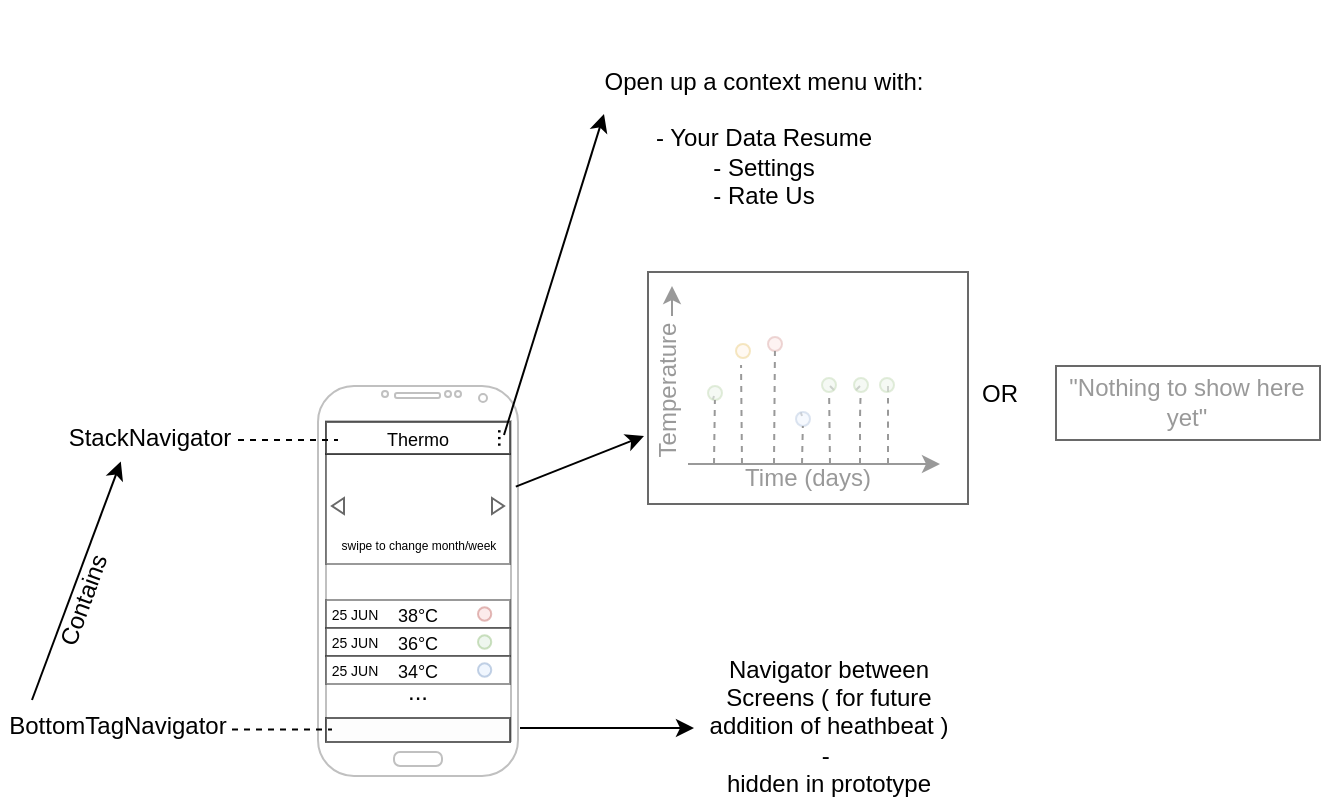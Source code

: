 <mxfile version="13.0.1" type="github"><diagram id="mLQhWHwgsynGwpJYqZG6" name="Page-1"><mxGraphModel dx="1185" dy="562" grid="0" gridSize="10" guides="1" tooltips="1" connect="1" arrows="1" fold="1" page="1" pageScale="1" pageWidth="827" pageHeight="1169" math="0" shadow="0"><root><mxCell id="0"/><mxCell id="1" parent="0"/><mxCell id="gZWs7qOVt0kRaDehl1xJ-1" value="" style="verticalLabelPosition=bottom;verticalAlign=top;html=1;shadow=0;dashed=0;strokeWidth=1;shape=mxgraph.android.phone2;strokeColor=#c0c0c0;" vertex="1" parent="1"><mxGeometry x="168" y="193" width="100" height="195" as="geometry"/></mxCell><mxCell id="gZWs7qOVt0kRaDehl1xJ-8" value="" style="rounded=0;whiteSpace=wrap;html=1;opacity=40;" vertex="1" parent="1"><mxGeometry x="172" y="227" width="92" height="55" as="geometry"/></mxCell><mxCell id="gZWs7qOVt0kRaDehl1xJ-9" value="" style="shape=image;html=1;verticalAlign=top;verticalLabelPosition=bottom;labelBackgroundColor=#ffffff;imageAspect=0;aspect=fixed;image=https://cdn2.iconfinder.com/data/icons/seo-flat-6/128/12_SEO_Benchmark-128.png" vertex="1" parent="1"><mxGeometry x="200.5" y="230" width="35" height="35" as="geometry"/></mxCell><mxCell id="gZWs7qOVt0kRaDehl1xJ-11" value="" style="group;fillColor=#FCFCFC;strokeColor=none;fontColor=#333333;" vertex="1" connectable="0" parent="1"><mxGeometry x="172" y="359" width="92" height="12" as="geometry"/></mxCell><mxCell id="gZWs7qOVt0kRaDehl1xJ-3" value="" style="rounded=0;whiteSpace=wrap;html=1;opacity=60;fillColor=#FFFFFF;" vertex="1" parent="gZWs7qOVt0kRaDehl1xJ-11"><mxGeometry width="92" height="12" as="geometry"/></mxCell><mxCell id="gZWs7qOVt0kRaDehl1xJ-4" value="" style="shape=image;html=1;verticalAlign=top;verticalLabelPosition=bottom;labelBackgroundColor=#ffffff;imageAspect=0;aspect=fixed;image=https://cdn1.iconfinder.com/data/icons/hawcons/32/700313-icon-70-thermometer-three-quarters-128.png" vertex="1" parent="gZWs7qOVt0kRaDehl1xJ-11"><mxGeometry x="40" y="1.2" width="9.6" height="9.6" as="geometry"/></mxCell><mxCell id="gZWs7qOVt0kRaDehl1xJ-16" value="" style="group" vertex="1" connectable="0" parent="1"><mxGeometry x="172" y="300" width="92" height="14" as="geometry"/></mxCell><mxCell id="gZWs7qOVt0kRaDehl1xJ-10" value="&lt;font style=&quot;font-size: 9px ; line-height: 100%&quot;&gt;38°C&lt;/font&gt;" style="rounded=0;whiteSpace=wrap;html=1;opacity=40;" vertex="1" parent="gZWs7qOVt0kRaDehl1xJ-16"><mxGeometry width="92" height="14" as="geometry"/></mxCell><mxCell id="gZWs7qOVt0kRaDehl1xJ-13" value="&lt;font style=&quot;font-size: 7px&quot;&gt;25 JUN&lt;/font&gt;" style="text;html=1;strokeColor=none;fillColor=none;align=center;verticalAlign=middle;whiteSpace=wrap;rounded=0;opacity=40;" vertex="1" parent="gZWs7qOVt0kRaDehl1xJ-16"><mxGeometry y="1.474" width="29.4" height="8.842" as="geometry"/></mxCell><mxCell id="gZWs7qOVt0kRaDehl1xJ-14" value="" style="ellipse;whiteSpace=wrap;html=1;aspect=fixed;strokeColor=#b85450;opacity=40;fillColor=#f8cecc;" vertex="1" parent="gZWs7qOVt0kRaDehl1xJ-16"><mxGeometry x="76" y="3.684" width="6.632" height="6.632" as="geometry"/></mxCell><mxCell id="gZWs7qOVt0kRaDehl1xJ-17" value="" style="group" vertex="1" connectable="0" parent="1"><mxGeometry x="172" y="314" width="92" height="14" as="geometry"/></mxCell><mxCell id="gZWs7qOVt0kRaDehl1xJ-18" value="&lt;font style=&quot;font-size: 9px ; line-height: 100%&quot;&gt;36°C&lt;/font&gt;" style="rounded=0;whiteSpace=wrap;html=1;opacity=40;" vertex="1" parent="gZWs7qOVt0kRaDehl1xJ-17"><mxGeometry width="92" height="14" as="geometry"/></mxCell><mxCell id="gZWs7qOVt0kRaDehl1xJ-19" value="&lt;font style=&quot;font-size: 7px&quot;&gt;25 JUN&lt;/font&gt;" style="text;html=1;strokeColor=none;fillColor=none;align=center;verticalAlign=middle;whiteSpace=wrap;rounded=0;opacity=40;" vertex="1" parent="gZWs7qOVt0kRaDehl1xJ-17"><mxGeometry y="1.474" width="29.4" height="8.842" as="geometry"/></mxCell><mxCell id="gZWs7qOVt0kRaDehl1xJ-20" value="" style="ellipse;whiteSpace=wrap;html=1;aspect=fixed;strokeColor=#82b366;opacity=40;fillColor=#d5e8d4;" vertex="1" parent="gZWs7qOVt0kRaDehl1xJ-17"><mxGeometry x="76" y="3.684" width="6.632" height="6.632" as="geometry"/></mxCell><mxCell id="gZWs7qOVt0kRaDehl1xJ-21" value="" style="group" vertex="1" connectable="0" parent="1"><mxGeometry x="172" y="328" width="92" height="14" as="geometry"/></mxCell><mxCell id="gZWs7qOVt0kRaDehl1xJ-22" value="&lt;font style=&quot;font-size: 9px ; line-height: 100%&quot;&gt;34°C&lt;/font&gt;" style="rounded=0;whiteSpace=wrap;html=1;opacity=40;" vertex="1" parent="gZWs7qOVt0kRaDehl1xJ-21"><mxGeometry width="92" height="14" as="geometry"/></mxCell><mxCell id="gZWs7qOVt0kRaDehl1xJ-23" value="&lt;font style=&quot;font-size: 7px&quot;&gt;25 JUN&lt;/font&gt;" style="text;html=1;strokeColor=none;fillColor=none;align=center;verticalAlign=middle;whiteSpace=wrap;rounded=0;opacity=40;" vertex="1" parent="gZWs7qOVt0kRaDehl1xJ-21"><mxGeometry y="1.474" width="29.4" height="8.842" as="geometry"/></mxCell><mxCell id="gZWs7qOVt0kRaDehl1xJ-24" value="" style="ellipse;whiteSpace=wrap;html=1;aspect=fixed;strokeColor=#6c8ebf;opacity=40;fillColor=#dae8fc;" vertex="1" parent="gZWs7qOVt0kRaDehl1xJ-21"><mxGeometry x="76" y="3.684" width="6.632" height="6.632" as="geometry"/></mxCell><mxCell id="gZWs7qOVt0kRaDehl1xJ-29" value="" style="shape=image;html=1;verticalAlign=top;verticalLabelPosition=bottom;labelBackgroundColor=#ffffff;imageAspect=0;aspect=fixed;image=https://cdn4.iconfinder.com/data/icons/evil-icons-user-interface/64/plus-128.png;strokeColor=#969696;opacity=90;" vertex="1" parent="1"><mxGeometry x="210.5" y="282" width="15" height="15" as="geometry"/></mxCell><mxCell id="gZWs7qOVt0kRaDehl1xJ-35" value="" style="endArrow=classic;html=1;exitX=0.989;exitY=0.258;exitDx=0;exitDy=0;exitPerimeter=0;" edge="1" parent="1" source="gZWs7qOVt0kRaDehl1xJ-1"><mxGeometry width="50" height="50" relative="1" as="geometry"><mxPoint x="277" y="247" as="sourcePoint"/><mxPoint x="331" y="218" as="targetPoint"/></mxGeometry></mxCell><mxCell id="gZWs7qOVt0kRaDehl1xJ-41" value="" style="endArrow=classic;html=1;" edge="1" parent="1"><mxGeometry width="50" height="50" relative="1" as="geometry"><mxPoint x="353" y="232" as="sourcePoint"/><mxPoint x="479" y="232" as="targetPoint"/></mxGeometry></mxCell><mxCell id="gZWs7qOVt0kRaDehl1xJ-42" value="Time (days)" style="text;html=1;strokeColor=none;fillColor=none;align=center;verticalAlign=middle;whiteSpace=wrap;rounded=0;opacity=60;" vertex="1" parent="1"><mxGeometry x="366" y="229" width="94" height="20" as="geometry"/></mxCell><mxCell id="gZWs7qOVt0kRaDehl1xJ-43" value="" style="group" vertex="1" connectable="0" parent="1"><mxGeometry x="333" y="143" width="20" height="72" as="geometry"/></mxCell><mxCell id="gZWs7qOVt0kRaDehl1xJ-39" value="Temperature" style="text;html=1;strokeColor=none;fillColor=none;align=center;verticalAlign=middle;whiteSpace=wrap;rounded=0;opacity=60;rotation=-90;" vertex="1" parent="gZWs7qOVt0kRaDehl1xJ-43"><mxGeometry x="-10" y="42" width="40" height="20" as="geometry"/></mxCell><mxCell id="gZWs7qOVt0kRaDehl1xJ-40" value="" style="endArrow=classic;html=1;" edge="1" parent="gZWs7qOVt0kRaDehl1xJ-43"><mxGeometry width="50" height="50" relative="1" as="geometry"><mxPoint x="12" y="15" as="sourcePoint"/><mxPoint x="12" as="targetPoint"/></mxGeometry></mxCell><mxCell id="gZWs7qOVt0kRaDehl1xJ-44" value="" style="endArrow=none;dashed=1;html=1;" edge="1" parent="1" source="gZWs7qOVt0kRaDehl1xJ-51"><mxGeometry width="50" height="50" relative="1" as="geometry"><mxPoint x="366" y="232" as="sourcePoint"/><mxPoint x="366" y="198" as="targetPoint"/></mxGeometry></mxCell><mxCell id="gZWs7qOVt0kRaDehl1xJ-45" value="" style="endArrow=none;dashed=1;html=1;" edge="1" parent="1" source="gZWs7qOVt0kRaDehl1xJ-60"><mxGeometry width="50" height="50" relative="1" as="geometry"><mxPoint x="380.607" y="175.68" as="sourcePoint"/><mxPoint x="380" y="178" as="targetPoint"/></mxGeometry></mxCell><mxCell id="gZWs7qOVt0kRaDehl1xJ-47" value="" style="endArrow=none;dashed=1;html=1;" edge="1" parent="1" source="gZWs7qOVt0kRaDehl1xJ-62"><mxGeometry width="50" height="50" relative="1" as="geometry"><mxPoint x="410.0" y="232" as="sourcePoint"/><mxPoint x="410" y="208" as="targetPoint"/></mxGeometry></mxCell><mxCell id="gZWs7qOVt0kRaDehl1xJ-48" value="" style="endArrow=none;dashed=1;html=1;" edge="1" parent="1" source="gZWs7qOVt0kRaDehl1xJ-64"><mxGeometry width="50" height="50" relative="1" as="geometry"><mxPoint x="424.0" y="232" as="sourcePoint"/><mxPoint x="424" y="193" as="targetPoint"/></mxGeometry></mxCell><mxCell id="gZWs7qOVt0kRaDehl1xJ-49" value="" style="endArrow=none;dashed=1;html=1;" edge="1" parent="1" source="gZWs7qOVt0kRaDehl1xJ-66"><mxGeometry width="50" height="50" relative="1" as="geometry"><mxPoint x="439.0" y="232" as="sourcePoint"/><mxPoint x="439" y="193" as="targetPoint"/><Array as="points"/></mxGeometry></mxCell><mxCell id="gZWs7qOVt0kRaDehl1xJ-50" value="" style="endArrow=none;dashed=1;html=1;" edge="1" parent="1"><mxGeometry width="50" height="50" relative="1" as="geometry"><mxPoint x="453.0" y="232" as="sourcePoint"/><mxPoint x="453" y="193" as="targetPoint"/><Array as="points"><mxPoint x="453" y="206"/></Array></mxGeometry></mxCell><mxCell id="gZWs7qOVt0kRaDehl1xJ-51" value="" style="ellipse;whiteSpace=wrap;html=1;aspect=fixed;strokeColor=#82b366;fillColor=#d5e8d4;opacity=60;" vertex="1" parent="1"><mxGeometry x="363" y="193" width="7" height="7" as="geometry"/></mxCell><mxCell id="gZWs7qOVt0kRaDehl1xJ-52" value="" style="endArrow=none;dashed=1;html=1;" edge="1" parent="1" target="gZWs7qOVt0kRaDehl1xJ-51"><mxGeometry width="50" height="50" relative="1" as="geometry"><mxPoint x="366" y="232" as="sourcePoint"/><mxPoint x="366" y="198" as="targetPoint"/></mxGeometry></mxCell><mxCell id="gZWs7qOVt0kRaDehl1xJ-54" value="" style="endArrow=none;dashed=1;html=1;" edge="1" parent="1"><mxGeometry width="50" height="50" relative="1" as="geometry"><mxPoint x="380.0" y="232" as="sourcePoint"/><mxPoint x="379.518" y="182.5" as="targetPoint"/></mxGeometry></mxCell><mxCell id="gZWs7qOVt0kRaDehl1xJ-56" value="" style="endArrow=none;dashed=1;html=1;" edge="1" parent="1" source="gZWs7qOVt0kRaDehl1xJ-58"><mxGeometry width="50" height="50" relative="1" as="geometry"><mxPoint x="396.0" y="232" as="sourcePoint"/><mxPoint x="396.485" y="172.0" as="targetPoint"/></mxGeometry></mxCell><mxCell id="gZWs7qOVt0kRaDehl1xJ-58" value="" style="ellipse;whiteSpace=wrap;html=1;aspect=fixed;strokeColor=#b85450;fillColor=#f8cecc;opacity=60;" vertex="1" parent="1"><mxGeometry x="393" y="168.5" width="7" height="7" as="geometry"/></mxCell><mxCell id="gZWs7qOVt0kRaDehl1xJ-59" value="" style="endArrow=none;dashed=1;html=1;" edge="1" parent="1" target="gZWs7qOVt0kRaDehl1xJ-58"><mxGeometry width="50" height="50" relative="1" as="geometry"><mxPoint x="396.0" y="232" as="sourcePoint"/><mxPoint x="396.485" y="172.0" as="targetPoint"/></mxGeometry></mxCell><mxCell id="gZWs7qOVt0kRaDehl1xJ-60" value="" style="ellipse;whiteSpace=wrap;html=1;aspect=fixed;strokeColor=#d79b00;fillColor=#ffe6cc;opacity=60;" vertex="1" parent="1"><mxGeometry x="377" y="172" width="7" height="7" as="geometry"/></mxCell><mxCell id="gZWs7qOVt0kRaDehl1xJ-61" value="" style="endArrow=none;dashed=1;html=1;" edge="1" parent="1" target="gZWs7qOVt0kRaDehl1xJ-60"><mxGeometry width="50" height="50" relative="1" as="geometry"><mxPoint x="380.607" y="175.68" as="sourcePoint"/><mxPoint x="380.0" y="178" as="targetPoint"/></mxGeometry></mxCell><mxCell id="gZWs7qOVt0kRaDehl1xJ-62" value="" style="ellipse;whiteSpace=wrap;html=1;aspect=fixed;strokeColor=#6c8ebf;fillColor=#dae8fc;opacity=60;" vertex="1" parent="1"><mxGeometry x="407" y="206" width="7" height="7" as="geometry"/></mxCell><mxCell id="gZWs7qOVt0kRaDehl1xJ-63" value="" style="endArrow=none;dashed=1;html=1;" edge="1" parent="1" target="gZWs7qOVt0kRaDehl1xJ-62"><mxGeometry width="50" height="50" relative="1" as="geometry"><mxPoint x="410.0" y="232" as="sourcePoint"/><mxPoint x="410.0" y="208" as="targetPoint"/></mxGeometry></mxCell><mxCell id="gZWs7qOVt0kRaDehl1xJ-64" value="" style="ellipse;whiteSpace=wrap;html=1;aspect=fixed;strokeColor=#82b366;fillColor=#d5e8d4;opacity=60;" vertex="1" parent="1"><mxGeometry x="420" y="189" width="7" height="7" as="geometry"/></mxCell><mxCell id="gZWs7qOVt0kRaDehl1xJ-65" value="" style="endArrow=none;dashed=1;html=1;" edge="1" parent="1" target="gZWs7qOVt0kRaDehl1xJ-64"><mxGeometry width="50" height="50" relative="1" as="geometry"><mxPoint x="424.0" y="232" as="sourcePoint"/><mxPoint x="424" y="193" as="targetPoint"/></mxGeometry></mxCell><mxCell id="gZWs7qOVt0kRaDehl1xJ-66" value="" style="ellipse;whiteSpace=wrap;html=1;aspect=fixed;strokeColor=#82b366;fillColor=#d5e8d4;opacity=60;" vertex="1" parent="1"><mxGeometry x="436" y="189" width="7" height="7" as="geometry"/></mxCell><mxCell id="gZWs7qOVt0kRaDehl1xJ-67" value="" style="endArrow=none;dashed=1;html=1;" edge="1" parent="1" target="gZWs7qOVt0kRaDehl1xJ-66"><mxGeometry width="50" height="50" relative="1" as="geometry"><mxPoint x="439.0" y="232" as="sourcePoint"/><mxPoint x="439" y="193" as="targetPoint"/><Array as="points"><mxPoint x="439" y="206"/></Array></mxGeometry></mxCell><mxCell id="gZWs7qOVt0kRaDehl1xJ-68" value="" style="ellipse;whiteSpace=wrap;html=1;aspect=fixed;strokeColor=#82b366;fillColor=#d5e8d4;opacity=60;" vertex="1" parent="1"><mxGeometry x="449" y="189" width="7" height="7" as="geometry"/></mxCell><mxCell id="gZWs7qOVt0kRaDehl1xJ-69" value="OR" style="text;html=1;strokeColor=none;fillColor=none;align=center;verticalAlign=middle;whiteSpace=wrap;rounded=0;opacity=60;" vertex="1" parent="1"><mxGeometry x="489" y="186.5" width="40" height="20" as="geometry"/></mxCell><mxCell id="gZWs7qOVt0kRaDehl1xJ-70" value="&quot;Nothing to show here yet&quot;" style="text;html=1;strokeColor=none;fillColor=none;align=center;verticalAlign=middle;whiteSpace=wrap;rounded=0;opacity=60;" vertex="1" parent="1"><mxGeometry x="542" y="191" width="121" height="20" as="geometry"/></mxCell><mxCell id="gZWs7qOVt0kRaDehl1xJ-71" value="" style="endArrow=classic;html=1;" edge="1" parent="1"><mxGeometry width="50" height="50" relative="1" as="geometry"><mxPoint x="269" y="364" as="sourcePoint"/><mxPoint x="356" y="364" as="targetPoint"/></mxGeometry></mxCell><mxCell id="gZWs7qOVt0kRaDehl1xJ-72" value="Navigator between Screens ( for future addition of heathbeat )&lt;br&gt;-&amp;nbsp;&lt;br&gt;hidden in prototype" style="text;html=1;strokeColor=none;fillColor=none;align=center;verticalAlign=middle;whiteSpace=wrap;rounded=0;opacity=60;" vertex="1" parent="1"><mxGeometry x="358" y="336" width="131" height="53" as="geometry"/></mxCell><mxCell id="gZWs7qOVt0kRaDehl1xJ-73" value="&lt;font style=&quot;font-size: 9px&quot;&gt;Thermo&lt;/font&gt;" style="rounded=0;whiteSpace=wrap;html=1;strokeColor=#050505;fillColor=#FFFFFF;opacity=60;" vertex="1" parent="1"><mxGeometry x="172" y="211" width="92" height="16" as="geometry"/></mxCell><mxCell id="gZWs7qOVt0kRaDehl1xJ-74" value="..." style="text;html=1;strokeColor=none;fillColor=none;align=center;verticalAlign=middle;whiteSpace=wrap;rounded=0;opacity=60;rotation=90;" vertex="1" parent="1"><mxGeometry x="242" y="209" width="40" height="20" as="geometry"/></mxCell><mxCell id="gZWs7qOVt0kRaDehl1xJ-76" value="&lt;font style=&quot;font-size: 6px&quot;&gt;swipe to change month/week&lt;/font&gt;" style="text;html=1;strokeColor=none;fillColor=none;align=center;verticalAlign=middle;whiteSpace=wrap;rounded=0;opacity=60;" vertex="1" parent="1"><mxGeometry x="169.73" y="265" width="96.55" height="12" as="geometry"/></mxCell><mxCell id="gZWs7qOVt0kRaDehl1xJ-77" value="" style="triangle;whiteSpace=wrap;html=1;strokeColor=#050505;fillColor=#FFFFFF;opacity=60;" vertex="1" parent="1"><mxGeometry x="255" y="249" width="6" height="8" as="geometry"/></mxCell><mxCell id="gZWs7qOVt0kRaDehl1xJ-78" value="" style="triangle;whiteSpace=wrap;html=1;strokeColor=#050505;fillColor=#FFFFFF;opacity=60;rotation=-180;" vertex="1" parent="1"><mxGeometry x="175" y="249" width="6" height="8" as="geometry"/></mxCell><mxCell id="gZWs7qOVt0kRaDehl1xJ-79" value="" style="endArrow=classic;html=1;" edge="1" parent="1"><mxGeometry width="50" height="50" relative="1" as="geometry"><mxPoint x="261" y="217.5" as="sourcePoint"/><mxPoint x="311" y="57" as="targetPoint"/></mxGeometry></mxCell><mxCell id="gZWs7qOVt0kRaDehl1xJ-80" value="Open up a context menu with:&lt;br&gt;&lt;br&gt;- Your Data Resume&lt;br&gt;- Settings&lt;br&gt;- Rate Us" style="text;html=1;strokeColor=none;fillColor=none;align=center;verticalAlign=middle;whiteSpace=wrap;rounded=0;opacity=60;" vertex="1" parent="1"><mxGeometry x="297" width="188" height="138" as="geometry"/></mxCell><mxCell id="gZWs7qOVt0kRaDehl1xJ-81" value="" style="rounded=0;whiteSpace=wrap;html=1;strokeColor=#050505;fillColor=#FFFFFF;opacity=60;" vertex="1" parent="1"><mxGeometry x="333" y="136" width="160" height="116" as="geometry"/></mxCell><mxCell id="gZWs7qOVt0kRaDehl1xJ-82" value="" style="rounded=0;whiteSpace=wrap;html=1;strokeColor=#050505;fillColor=#FFFFFF;opacity=60;" vertex="1" parent="1"><mxGeometry x="537" y="183" width="132" height="37" as="geometry"/></mxCell><mxCell id="gZWs7qOVt0kRaDehl1xJ-83" value="..." style="text;html=1;strokeColor=none;fillColor=none;align=center;verticalAlign=middle;whiteSpace=wrap;rounded=0;opacity=60;" vertex="1" parent="1"><mxGeometry x="198" y="336" width="40" height="20" as="geometry"/></mxCell><mxCell id="gZWs7qOVt0kRaDehl1xJ-85" value="" style="endArrow=none;dashed=1;html=1;" edge="1" parent="1"><mxGeometry width="50" height="50" relative="1" as="geometry"><mxPoint x="125" y="364.8" as="sourcePoint"/><mxPoint x="175" y="364.8" as="targetPoint"/></mxGeometry></mxCell><mxCell id="gZWs7qOVt0kRaDehl1xJ-86" value="" style="endArrow=none;dashed=1;html=1;" edge="1" parent="1"><mxGeometry width="50" height="50" relative="1" as="geometry"><mxPoint x="128" y="220" as="sourcePoint"/><mxPoint x="178" y="220" as="targetPoint"/></mxGeometry></mxCell><mxCell id="gZWs7qOVt0kRaDehl1xJ-87" value="StackNavigator" style="text;html=1;strokeColor=none;fillColor=none;align=center;verticalAlign=middle;whiteSpace=wrap;rounded=0;opacity=60;" vertex="1" parent="1"><mxGeometry x="64" y="209" width="40" height="20" as="geometry"/></mxCell><mxCell id="gZWs7qOVt0kRaDehl1xJ-88" value="BottomTagNavigator" style="text;html=1;strokeColor=none;fillColor=none;align=center;verticalAlign=middle;whiteSpace=wrap;rounded=0;opacity=60;" vertex="1" parent="1"><mxGeometry x="9" y="355" width="118" height="16" as="geometry"/></mxCell><mxCell id="gZWs7qOVt0kRaDehl1xJ-92" value="" style="endArrow=classic;html=1;entryX=0.135;entryY=1.09;entryDx=0;entryDy=0;entryPerimeter=0;" edge="1" parent="1" target="gZWs7qOVt0kRaDehl1xJ-87"><mxGeometry width="50" height="50" relative="1" as="geometry"><mxPoint x="25" y="350" as="sourcePoint"/><mxPoint x="75" y="300" as="targetPoint"/></mxGeometry></mxCell><mxCell id="gZWs7qOVt0kRaDehl1xJ-93" value="Contains" style="text;html=1;strokeColor=none;fillColor=none;align=center;verticalAlign=middle;whiteSpace=wrap;rounded=0;opacity=60;rotation=-70;" vertex="1" parent="1"><mxGeometry x="31" y="290" width="40" height="20" as="geometry"/></mxCell></root></mxGraphModel></diagram></mxfile>
